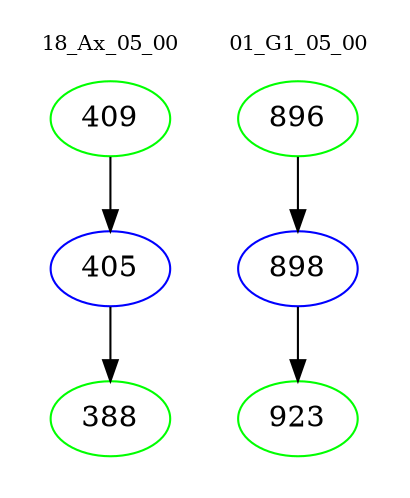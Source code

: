 digraph{
subgraph cluster_0 {
color = white
label = "18_Ax_05_00";
fontsize=10;
T0_409 [label="409", color="green"]
T0_409 -> T0_405 [color="black"]
T0_405 [label="405", color="blue"]
T0_405 -> T0_388 [color="black"]
T0_388 [label="388", color="green"]
}
subgraph cluster_1 {
color = white
label = "01_G1_05_00";
fontsize=10;
T1_896 [label="896", color="green"]
T1_896 -> T1_898 [color="black"]
T1_898 [label="898", color="blue"]
T1_898 -> T1_923 [color="black"]
T1_923 [label="923", color="green"]
}
}

